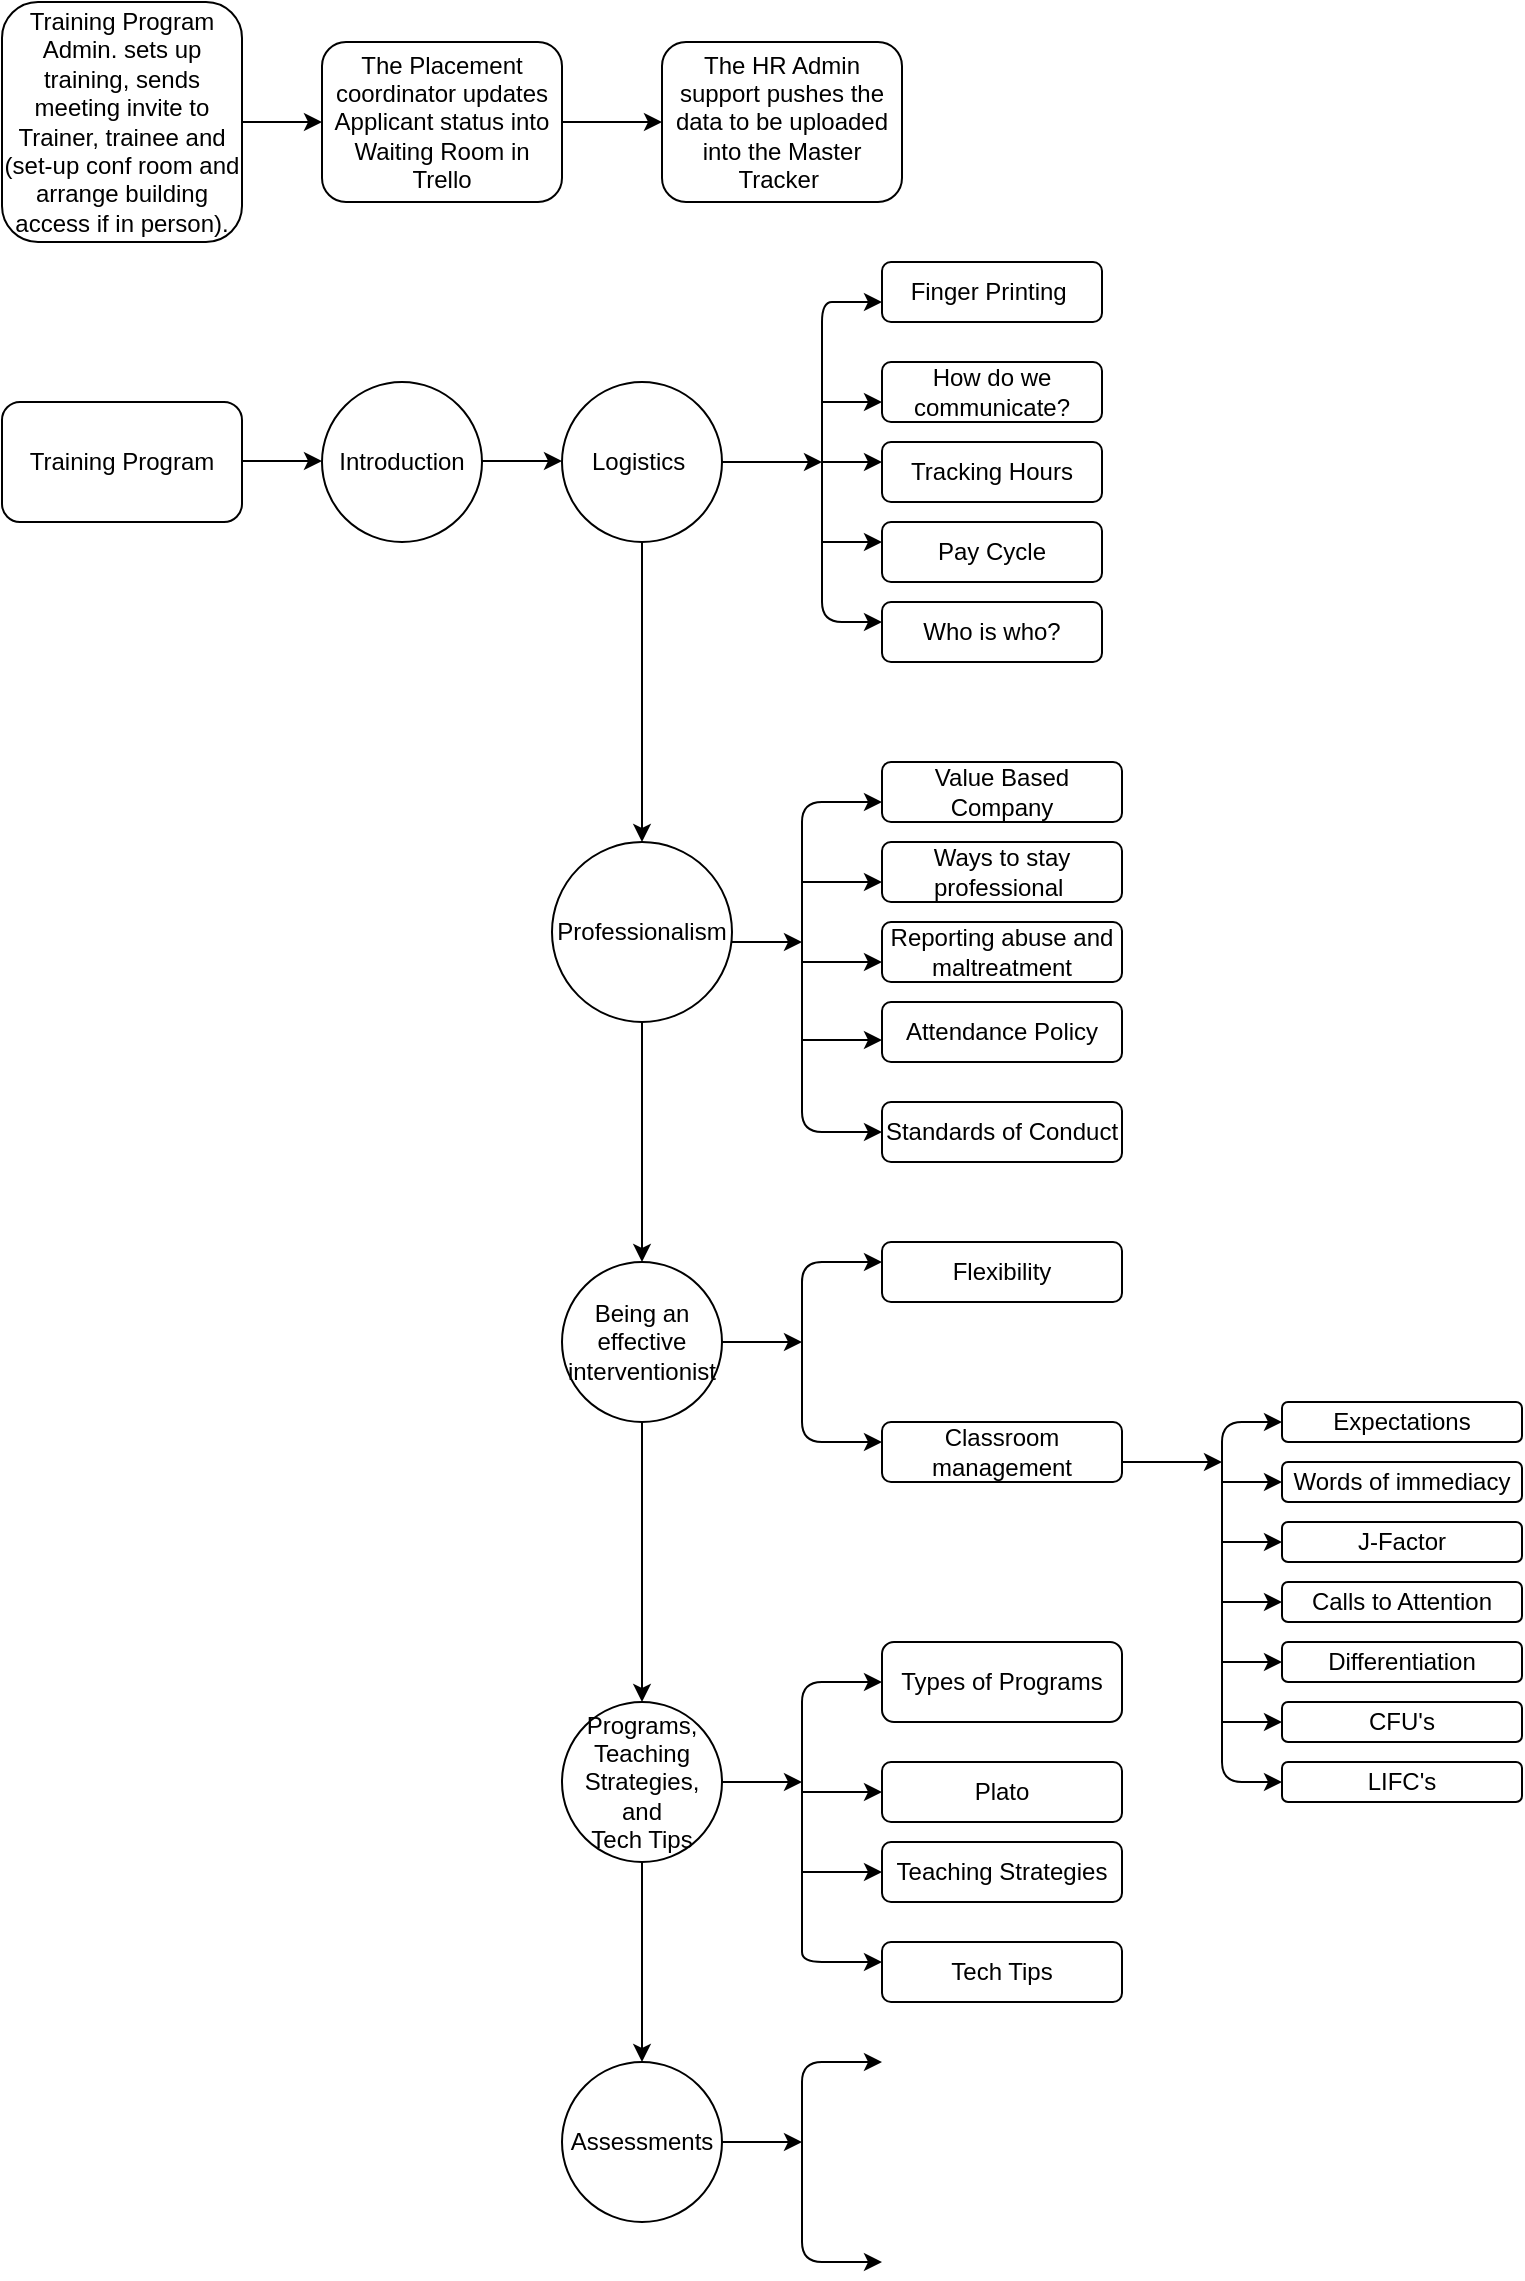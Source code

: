 <mxfile version="14.8.0" type="github">
  <diagram id="scpoPnvaWyOqKvB3ZE4O" name="Page-1">
    <mxGraphModel dx="1022" dy="468" grid="1" gridSize="10" guides="1" tooltips="1" connect="1" arrows="1" fold="1" page="1" pageScale="1" pageWidth="850" pageHeight="1100" math="0" shadow="0">
      <root>
        <mxCell id="0" />
        <mxCell id="1" parent="0" />
        <mxCell id="HFFMxbHn-NCCCKejfwAk-1" value="Training Program Admin. sets up training, sends meeting invite to Trainer, trainee and (set-up conf room and arrange building access if in person)." style="rounded=1;whiteSpace=wrap;html=1;" vertex="1" parent="1">
          <mxGeometry x="40" y="40" width="120" height="120" as="geometry" />
        </mxCell>
        <mxCell id="HFFMxbHn-NCCCKejfwAk-2" value="" style="endArrow=classic;html=1;" edge="1" parent="1">
          <mxGeometry width="50" height="50" relative="1" as="geometry">
            <mxPoint x="160" y="100" as="sourcePoint" />
            <mxPoint x="200" y="100" as="targetPoint" />
          </mxGeometry>
        </mxCell>
        <mxCell id="HFFMxbHn-NCCCKejfwAk-3" value="The Placement coordinator updates Applicant status into Waiting Room in Trello" style="rounded=1;whiteSpace=wrap;html=1;" vertex="1" parent="1">
          <mxGeometry x="200" y="60" width="120" height="80" as="geometry" />
        </mxCell>
        <mxCell id="HFFMxbHn-NCCCKejfwAk-4" value="" style="endArrow=classic;html=1;exitX=1;exitY=0.5;exitDx=0;exitDy=0;" edge="1" parent="1" source="HFFMxbHn-NCCCKejfwAk-3">
          <mxGeometry width="50" height="50" relative="1" as="geometry">
            <mxPoint x="400" y="170" as="sourcePoint" />
            <mxPoint x="370" y="100" as="targetPoint" />
          </mxGeometry>
        </mxCell>
        <mxCell id="HFFMxbHn-NCCCKejfwAk-5" value="The HR Admin support pushes the data to be uploaded into the Master Tracker&amp;nbsp;" style="rounded=1;whiteSpace=wrap;html=1;" vertex="1" parent="1">
          <mxGeometry x="370" y="60" width="120" height="80" as="geometry" />
        </mxCell>
        <mxCell id="HFFMxbHn-NCCCKejfwAk-6" value="Training Program" style="rounded=1;whiteSpace=wrap;html=1;" vertex="1" parent="1">
          <mxGeometry x="40" y="240" width="120" height="60" as="geometry" />
        </mxCell>
        <mxCell id="HFFMxbHn-NCCCKejfwAk-7" value="" style="endArrow=classic;html=1;" edge="1" parent="1">
          <mxGeometry width="50" height="50" relative="1" as="geometry">
            <mxPoint x="160" y="269.5" as="sourcePoint" />
            <mxPoint x="200" y="269.5" as="targetPoint" />
          </mxGeometry>
        </mxCell>
        <mxCell id="HFFMxbHn-NCCCKejfwAk-8" value="Introduction" style="ellipse;whiteSpace=wrap;html=1;aspect=fixed;" vertex="1" parent="1">
          <mxGeometry x="200" y="230" width="80" height="80" as="geometry" />
        </mxCell>
        <mxCell id="HFFMxbHn-NCCCKejfwAk-9" value="" style="endArrow=classic;html=1;" edge="1" parent="1">
          <mxGeometry width="50" height="50" relative="1" as="geometry">
            <mxPoint x="280" y="269.5" as="sourcePoint" />
            <mxPoint x="320" y="269.5" as="targetPoint" />
          </mxGeometry>
        </mxCell>
        <mxCell id="HFFMxbHn-NCCCKejfwAk-10" value="Logistics&amp;nbsp;" style="ellipse;whiteSpace=wrap;html=1;aspect=fixed;" vertex="1" parent="1">
          <mxGeometry x="320" y="230" width="80" height="80" as="geometry" />
        </mxCell>
        <mxCell id="HFFMxbHn-NCCCKejfwAk-11" value="" style="endArrow=classic;html=1;" edge="1" parent="1">
          <mxGeometry width="50" height="50" relative="1" as="geometry">
            <mxPoint x="400" y="270" as="sourcePoint" />
            <mxPoint x="450" y="270" as="targetPoint" />
          </mxGeometry>
        </mxCell>
        <mxCell id="HFFMxbHn-NCCCKejfwAk-12" value="" style="endArrow=classic;html=1;" edge="1" parent="1">
          <mxGeometry width="50" height="50" relative="1" as="geometry">
            <mxPoint x="450" y="280" as="sourcePoint" />
            <mxPoint x="480" y="190" as="targetPoint" />
            <Array as="points">
              <mxPoint x="450" y="190" />
              <mxPoint x="460" y="190" />
            </Array>
          </mxGeometry>
        </mxCell>
        <mxCell id="HFFMxbHn-NCCCKejfwAk-13" value="" style="endArrow=classic;html=1;" edge="1" parent="1">
          <mxGeometry width="50" height="50" relative="1" as="geometry">
            <mxPoint x="450" y="270" as="sourcePoint" />
            <mxPoint x="480" y="350" as="targetPoint" />
            <Array as="points">
              <mxPoint x="450" y="350" />
            </Array>
          </mxGeometry>
        </mxCell>
        <mxCell id="HFFMxbHn-NCCCKejfwAk-14" value="Finger Printing&amp;nbsp;" style="rounded=1;whiteSpace=wrap;html=1;" vertex="1" parent="1">
          <mxGeometry x="480" y="170" width="110" height="30" as="geometry" />
        </mxCell>
        <mxCell id="HFFMxbHn-NCCCKejfwAk-15" value="" style="endArrow=classic;html=1;" edge="1" parent="1">
          <mxGeometry width="50" height="50" relative="1" as="geometry">
            <mxPoint x="450" y="240" as="sourcePoint" />
            <mxPoint x="480" y="240" as="targetPoint" />
          </mxGeometry>
        </mxCell>
        <mxCell id="HFFMxbHn-NCCCKejfwAk-16" value="How do we communicate?" style="rounded=1;whiteSpace=wrap;html=1;" vertex="1" parent="1">
          <mxGeometry x="480" y="220" width="110" height="30" as="geometry" />
        </mxCell>
        <mxCell id="HFFMxbHn-NCCCKejfwAk-17" value="" style="endArrow=classic;html=1;" edge="1" parent="1">
          <mxGeometry width="50" height="50" relative="1" as="geometry">
            <mxPoint x="450" y="310" as="sourcePoint" />
            <mxPoint x="480" y="310" as="targetPoint" />
            <Array as="points">
              <mxPoint x="460" y="310" />
            </Array>
          </mxGeometry>
        </mxCell>
        <mxCell id="HFFMxbHn-NCCCKejfwAk-18" value="Tracking Hours" style="rounded=1;whiteSpace=wrap;html=1;" vertex="1" parent="1">
          <mxGeometry x="480" y="260" width="110" height="30" as="geometry" />
        </mxCell>
        <mxCell id="HFFMxbHn-NCCCKejfwAk-21" value="" style="endArrow=classic;html=1;" edge="1" parent="1">
          <mxGeometry width="50" height="50" relative="1" as="geometry">
            <mxPoint x="450" y="270" as="sourcePoint" />
            <mxPoint x="480" y="270" as="targetPoint" />
          </mxGeometry>
        </mxCell>
        <mxCell id="HFFMxbHn-NCCCKejfwAk-23" value="Pay Cycle" style="rounded=1;whiteSpace=wrap;html=1;" vertex="1" parent="1">
          <mxGeometry x="480" y="300" width="110" height="30" as="geometry" />
        </mxCell>
        <mxCell id="HFFMxbHn-NCCCKejfwAk-24" value="Who is who?" style="rounded=1;whiteSpace=wrap;html=1;" vertex="1" parent="1">
          <mxGeometry x="480" y="340" width="110" height="30" as="geometry" />
        </mxCell>
        <mxCell id="HFFMxbHn-NCCCKejfwAk-25" value="Professionalism" style="ellipse;whiteSpace=wrap;html=1;aspect=fixed;" vertex="1" parent="1">
          <mxGeometry x="315" y="460" width="90" height="90" as="geometry" />
        </mxCell>
        <mxCell id="HFFMxbHn-NCCCKejfwAk-27" value="" style="endArrow=classic;html=1;exitX=0.5;exitY=1;exitDx=0;exitDy=0;entryX=0.5;entryY=0;entryDx=0;entryDy=0;" edge="1" parent="1" source="HFFMxbHn-NCCCKejfwAk-10" target="HFFMxbHn-NCCCKejfwAk-25">
          <mxGeometry width="50" height="50" relative="1" as="geometry">
            <mxPoint x="400" y="430" as="sourcePoint" />
            <mxPoint x="360" y="400" as="targetPoint" />
          </mxGeometry>
        </mxCell>
        <mxCell id="HFFMxbHn-NCCCKejfwAk-28" value="" style="endArrow=classic;html=1;" edge="1" parent="1">
          <mxGeometry width="50" height="50" relative="1" as="geometry">
            <mxPoint x="440" y="510" as="sourcePoint" />
            <mxPoint x="480" y="440" as="targetPoint" />
            <Array as="points">
              <mxPoint x="440" y="440" />
            </Array>
          </mxGeometry>
        </mxCell>
        <mxCell id="HFFMxbHn-NCCCKejfwAk-29" value="" style="endArrow=classic;html=1;" edge="1" parent="1">
          <mxGeometry width="50" height="50" relative="1" as="geometry">
            <mxPoint x="405" y="510" as="sourcePoint" />
            <mxPoint x="440" y="510" as="targetPoint" />
          </mxGeometry>
        </mxCell>
        <mxCell id="HFFMxbHn-NCCCKejfwAk-31" value="" style="endArrow=classic;html=1;entryX=0;entryY=0.5;entryDx=0;entryDy=0;" edge="1" parent="1" target="HFFMxbHn-NCCCKejfwAk-37">
          <mxGeometry width="50" height="50" relative="1" as="geometry">
            <mxPoint x="440" y="510" as="sourcePoint" />
            <mxPoint x="480" y="640" as="targetPoint" />
            <Array as="points">
              <mxPoint x="440" y="605" />
            </Array>
          </mxGeometry>
        </mxCell>
        <mxCell id="HFFMxbHn-NCCCKejfwAk-32" value="" style="endArrow=classic;html=1;" edge="1" parent="1">
          <mxGeometry width="50" height="50" relative="1" as="geometry">
            <mxPoint x="440" y="559" as="sourcePoint" />
            <mxPoint x="480" y="559" as="targetPoint" />
          </mxGeometry>
        </mxCell>
        <mxCell id="HFFMxbHn-NCCCKejfwAk-33" value="" style="endArrow=classic;html=1;" edge="1" parent="1">
          <mxGeometry width="50" height="50" relative="1" as="geometry">
            <mxPoint x="440" y="480" as="sourcePoint" />
            <mxPoint x="480" y="480" as="targetPoint" />
          </mxGeometry>
        </mxCell>
        <mxCell id="HFFMxbHn-NCCCKejfwAk-34" value="Value Based Company" style="rounded=1;whiteSpace=wrap;html=1;" vertex="1" parent="1">
          <mxGeometry x="480" y="420" width="120" height="30" as="geometry" />
        </mxCell>
        <mxCell id="HFFMxbHn-NCCCKejfwAk-35" value="Ways to stay professional&amp;nbsp;" style="rounded=1;whiteSpace=wrap;html=1;" vertex="1" parent="1">
          <mxGeometry x="480" y="460" width="120" height="30" as="geometry" />
        </mxCell>
        <mxCell id="HFFMxbHn-NCCCKejfwAk-36" value="Attendance Policy" style="rounded=1;whiteSpace=wrap;html=1;" vertex="1" parent="1">
          <mxGeometry x="480" y="540" width="120" height="30" as="geometry" />
        </mxCell>
        <mxCell id="HFFMxbHn-NCCCKejfwAk-37" value="Standards of Conduct" style="rounded=1;whiteSpace=wrap;html=1;" vertex="1" parent="1">
          <mxGeometry x="480" y="590" width="120" height="30" as="geometry" />
        </mxCell>
        <mxCell id="HFFMxbHn-NCCCKejfwAk-41" value="" style="endArrow=classic;html=1;" edge="1" parent="1">
          <mxGeometry width="50" height="50" relative="1" as="geometry">
            <mxPoint x="440" y="520" as="sourcePoint" />
            <mxPoint x="480" y="520" as="targetPoint" />
          </mxGeometry>
        </mxCell>
        <mxCell id="HFFMxbHn-NCCCKejfwAk-43" value="Reporting abuse and maltreatment" style="rounded=1;whiteSpace=wrap;html=1;" vertex="1" parent="1">
          <mxGeometry x="480" y="500" width="120" height="30" as="geometry" />
        </mxCell>
        <mxCell id="HFFMxbHn-NCCCKejfwAk-44" value="" style="endArrow=classic;html=1;exitX=0.5;exitY=1;exitDx=0;exitDy=0;" edge="1" parent="1" source="HFFMxbHn-NCCCKejfwAk-25" target="HFFMxbHn-NCCCKejfwAk-45">
          <mxGeometry width="50" height="50" relative="1" as="geometry">
            <mxPoint x="400" y="730" as="sourcePoint" />
            <mxPoint x="360" y="680" as="targetPoint" />
          </mxGeometry>
        </mxCell>
        <mxCell id="HFFMxbHn-NCCCKejfwAk-45" value="Being an effective interventionist" style="ellipse;whiteSpace=wrap;html=1;aspect=fixed;" vertex="1" parent="1">
          <mxGeometry x="320" y="670" width="80" height="80" as="geometry" />
        </mxCell>
        <mxCell id="HFFMxbHn-NCCCKejfwAk-46" value="" style="endArrow=classic;html=1;exitX=1;exitY=0.5;exitDx=0;exitDy=0;" edge="1" parent="1" source="HFFMxbHn-NCCCKejfwAk-45">
          <mxGeometry width="50" height="50" relative="1" as="geometry">
            <mxPoint x="400" y="710" as="sourcePoint" />
            <mxPoint x="440" y="710" as="targetPoint" />
          </mxGeometry>
        </mxCell>
        <mxCell id="HFFMxbHn-NCCCKejfwAk-47" value="" style="endArrow=classic;html=1;" edge="1" parent="1">
          <mxGeometry width="50" height="50" relative="1" as="geometry">
            <mxPoint x="440" y="710" as="sourcePoint" />
            <mxPoint x="480" y="670" as="targetPoint" />
            <Array as="points">
              <mxPoint x="440" y="670" />
            </Array>
          </mxGeometry>
        </mxCell>
        <mxCell id="HFFMxbHn-NCCCKejfwAk-48" value="" style="endArrow=classic;html=1;" edge="1" parent="1">
          <mxGeometry width="50" height="50" relative="1" as="geometry">
            <mxPoint x="440" y="700" as="sourcePoint" />
            <mxPoint x="480" y="760" as="targetPoint" />
            <Array as="points">
              <mxPoint x="440" y="760" />
            </Array>
          </mxGeometry>
        </mxCell>
        <mxCell id="HFFMxbHn-NCCCKejfwAk-49" value="Flexibility" style="rounded=1;whiteSpace=wrap;html=1;" vertex="1" parent="1">
          <mxGeometry x="480" y="660" width="120" height="30" as="geometry" />
        </mxCell>
        <mxCell id="HFFMxbHn-NCCCKejfwAk-50" value="Classroom management" style="rounded=1;whiteSpace=wrap;html=1;" vertex="1" parent="1">
          <mxGeometry x="480" y="750" width="120" height="30" as="geometry" />
        </mxCell>
        <mxCell id="HFFMxbHn-NCCCKejfwAk-52" value="" style="endArrow=classic;html=1;" edge="1" parent="1">
          <mxGeometry width="50" height="50" relative="1" as="geometry">
            <mxPoint x="600" y="770" as="sourcePoint" />
            <mxPoint x="650" y="770" as="targetPoint" />
          </mxGeometry>
        </mxCell>
        <mxCell id="HFFMxbHn-NCCCKejfwAk-53" value="Expectations" style="rounded=1;whiteSpace=wrap;html=1;" vertex="1" parent="1">
          <mxGeometry x="680" y="740" width="120" height="20" as="geometry" />
        </mxCell>
        <mxCell id="HFFMxbHn-NCCCKejfwAk-56" value="Words of immediacy" style="rounded=1;whiteSpace=wrap;html=1;" vertex="1" parent="1">
          <mxGeometry x="680" y="770" width="120" height="20" as="geometry" />
        </mxCell>
        <mxCell id="HFFMxbHn-NCCCKejfwAk-58" value="LIFC&#39;s" style="rounded=1;whiteSpace=wrap;html=1;" vertex="1" parent="1">
          <mxGeometry x="680" y="920" width="120" height="20" as="geometry" />
        </mxCell>
        <mxCell id="HFFMxbHn-NCCCKejfwAk-59" value="J-Factor" style="rounded=1;whiteSpace=wrap;html=1;" vertex="1" parent="1">
          <mxGeometry x="680" y="800" width="120" height="20" as="geometry" />
        </mxCell>
        <mxCell id="HFFMxbHn-NCCCKejfwAk-60" value="CFU&#39;s" style="rounded=1;whiteSpace=wrap;html=1;" vertex="1" parent="1">
          <mxGeometry x="680" y="890" width="120" height="20" as="geometry" />
        </mxCell>
        <mxCell id="HFFMxbHn-NCCCKejfwAk-61" value="Calls to Attention" style="rounded=1;whiteSpace=wrap;html=1;" vertex="1" parent="1">
          <mxGeometry x="680" y="830" width="120" height="20" as="geometry" />
        </mxCell>
        <mxCell id="HFFMxbHn-NCCCKejfwAk-62" value="Differentiation" style="rounded=1;whiteSpace=wrap;html=1;" vertex="1" parent="1">
          <mxGeometry x="680" y="860" width="120" height="20" as="geometry" />
        </mxCell>
        <mxCell id="HFFMxbHn-NCCCKejfwAk-65" value="" style="endArrow=classic;html=1;entryX=0;entryY=0.5;entryDx=0;entryDy=0;" edge="1" parent="1" target="HFFMxbHn-NCCCKejfwAk-53">
          <mxGeometry width="50" height="50" relative="1" as="geometry">
            <mxPoint x="650" y="770" as="sourcePoint" />
            <mxPoint x="700" y="720" as="targetPoint" />
            <Array as="points">
              <mxPoint x="650" y="750" />
            </Array>
          </mxGeometry>
        </mxCell>
        <mxCell id="HFFMxbHn-NCCCKejfwAk-67" value="" style="endArrow=classic;html=1;entryX=0;entryY=0.5;entryDx=0;entryDy=0;" edge="1" parent="1" target="HFFMxbHn-NCCCKejfwAk-58">
          <mxGeometry width="50" height="50" relative="1" as="geometry">
            <mxPoint x="650" y="770" as="sourcePoint" />
            <mxPoint x="650" y="940" as="targetPoint" />
            <Array as="points">
              <mxPoint x="650" y="930" />
            </Array>
          </mxGeometry>
        </mxCell>
        <mxCell id="HFFMxbHn-NCCCKejfwAk-69" value="" style="endArrow=classic;html=1;entryX=0;entryY=0.5;entryDx=0;entryDy=0;" edge="1" parent="1" target="HFFMxbHn-NCCCKejfwAk-56">
          <mxGeometry width="50" height="50" relative="1" as="geometry">
            <mxPoint x="650" y="780" as="sourcePoint" />
            <mxPoint x="700" y="740" as="targetPoint" />
          </mxGeometry>
        </mxCell>
        <mxCell id="HFFMxbHn-NCCCKejfwAk-70" value="" style="endArrow=classic;html=1;entryX=0;entryY=0.5;entryDx=0;entryDy=0;" edge="1" parent="1" target="HFFMxbHn-NCCCKejfwAk-59">
          <mxGeometry width="50" height="50" relative="1" as="geometry">
            <mxPoint x="650" y="810" as="sourcePoint" />
            <mxPoint x="700" y="760" as="targetPoint" />
          </mxGeometry>
        </mxCell>
        <mxCell id="HFFMxbHn-NCCCKejfwAk-71" value="" style="endArrow=classic;html=1;entryX=0;entryY=0.5;entryDx=0;entryDy=0;" edge="1" parent="1" target="HFFMxbHn-NCCCKejfwAk-61">
          <mxGeometry width="50" height="50" relative="1" as="geometry">
            <mxPoint x="650" y="840" as="sourcePoint" />
            <mxPoint x="700" y="790" as="targetPoint" />
          </mxGeometry>
        </mxCell>
        <mxCell id="HFFMxbHn-NCCCKejfwAk-72" value="" style="endArrow=classic;html=1;entryX=0;entryY=0.5;entryDx=0;entryDy=0;" edge="1" parent="1" target="HFFMxbHn-NCCCKejfwAk-62">
          <mxGeometry width="50" height="50" relative="1" as="geometry">
            <mxPoint x="650" y="870" as="sourcePoint" />
            <mxPoint x="700" y="820" as="targetPoint" />
          </mxGeometry>
        </mxCell>
        <mxCell id="HFFMxbHn-NCCCKejfwAk-73" value="" style="endArrow=classic;html=1;entryX=0;entryY=0.5;entryDx=0;entryDy=0;" edge="1" parent="1" target="HFFMxbHn-NCCCKejfwAk-60">
          <mxGeometry width="50" height="50" relative="1" as="geometry">
            <mxPoint x="650" y="900" as="sourcePoint" />
            <mxPoint x="700" y="850" as="targetPoint" />
          </mxGeometry>
        </mxCell>
        <mxCell id="HFFMxbHn-NCCCKejfwAk-74" value="Programs, Teaching Strategies, and &lt;br&gt;Tech Tips" style="ellipse;whiteSpace=wrap;html=1;aspect=fixed;" vertex="1" parent="1">
          <mxGeometry x="320" y="890" width="80" height="80" as="geometry" />
        </mxCell>
        <mxCell id="HFFMxbHn-NCCCKejfwAk-75" value="" style="endArrow=classic;html=1;exitX=0.5;exitY=1;exitDx=0;exitDy=0;entryX=0.5;entryY=0;entryDx=0;entryDy=0;" edge="1" parent="1" source="HFFMxbHn-NCCCKejfwAk-45" target="HFFMxbHn-NCCCKejfwAk-74">
          <mxGeometry width="50" height="50" relative="1" as="geometry">
            <mxPoint x="400" y="940" as="sourcePoint" />
            <mxPoint x="450" y="890" as="targetPoint" />
          </mxGeometry>
        </mxCell>
        <mxCell id="HFFMxbHn-NCCCKejfwAk-76" value="" style="endArrow=classic;html=1;exitX=1;exitY=0.5;exitDx=0;exitDy=0;" edge="1" parent="1" source="HFFMxbHn-NCCCKejfwAk-74">
          <mxGeometry width="50" height="50" relative="1" as="geometry">
            <mxPoint x="400" y="910" as="sourcePoint" />
            <mxPoint x="440" y="930" as="targetPoint" />
          </mxGeometry>
        </mxCell>
        <mxCell id="HFFMxbHn-NCCCKejfwAk-77" value="" style="endArrow=classic;html=1;" edge="1" parent="1">
          <mxGeometry width="50" height="50" relative="1" as="geometry">
            <mxPoint x="440" y="930" as="sourcePoint" />
            <mxPoint x="480" y="880" as="targetPoint" />
            <Array as="points">
              <mxPoint x="440" y="880" />
            </Array>
          </mxGeometry>
        </mxCell>
        <mxCell id="HFFMxbHn-NCCCKejfwAk-78" value="" style="endArrow=classic;html=1;" edge="1" parent="1">
          <mxGeometry width="50" height="50" relative="1" as="geometry">
            <mxPoint x="440" y="930" as="sourcePoint" />
            <mxPoint x="480" y="1020" as="targetPoint" />
            <Array as="points">
              <mxPoint x="440" y="1000" />
              <mxPoint x="440" y="1020" />
            </Array>
          </mxGeometry>
        </mxCell>
        <mxCell id="HFFMxbHn-NCCCKejfwAk-79" value="Types of Programs" style="rounded=1;whiteSpace=wrap;html=1;" vertex="1" parent="1">
          <mxGeometry x="480" y="860" width="120" height="40" as="geometry" />
        </mxCell>
        <mxCell id="HFFMxbHn-NCCCKejfwAk-80" value="Plato" style="rounded=1;whiteSpace=wrap;html=1;" vertex="1" parent="1">
          <mxGeometry x="480" y="920" width="120" height="30" as="geometry" />
        </mxCell>
        <mxCell id="HFFMxbHn-NCCCKejfwAk-81" value="Tech Tips" style="rounded=1;whiteSpace=wrap;html=1;" vertex="1" parent="1">
          <mxGeometry x="480" y="1010" width="120" height="30" as="geometry" />
        </mxCell>
        <mxCell id="HFFMxbHn-NCCCKejfwAk-82" value="Teaching Strategies" style="rounded=1;whiteSpace=wrap;html=1;" vertex="1" parent="1">
          <mxGeometry x="480" y="960" width="120" height="30" as="geometry" />
        </mxCell>
        <mxCell id="HFFMxbHn-NCCCKejfwAk-83" value="" style="endArrow=classic;html=1;entryX=0;entryY=0.5;entryDx=0;entryDy=0;" edge="1" parent="1" target="HFFMxbHn-NCCCKejfwAk-80">
          <mxGeometry width="50" height="50" relative="1" as="geometry">
            <mxPoint x="440" y="935" as="sourcePoint" />
            <mxPoint x="490" y="890" as="targetPoint" />
            <Array as="points" />
          </mxGeometry>
        </mxCell>
        <mxCell id="HFFMxbHn-NCCCKejfwAk-84" value="" style="endArrow=classic;html=1;entryX=0;entryY=0.5;entryDx=0;entryDy=0;" edge="1" parent="1" target="HFFMxbHn-NCCCKejfwAk-82">
          <mxGeometry width="50" height="50" relative="1" as="geometry">
            <mxPoint x="440" y="975" as="sourcePoint" />
            <mxPoint x="490" y="930" as="targetPoint" />
          </mxGeometry>
        </mxCell>
        <mxCell id="HFFMxbHn-NCCCKejfwAk-85" value="Assessments" style="ellipse;whiteSpace=wrap;html=1;aspect=fixed;" vertex="1" parent="1">
          <mxGeometry x="320" y="1070" width="80" height="80" as="geometry" />
        </mxCell>
        <mxCell id="HFFMxbHn-NCCCKejfwAk-86" value="" style="endArrow=classic;html=1;exitX=0.5;exitY=1;exitDx=0;exitDy=0;entryX=0.5;entryY=0;entryDx=0;entryDy=0;" edge="1" parent="1" source="HFFMxbHn-NCCCKejfwAk-74" target="HFFMxbHn-NCCCKejfwAk-85">
          <mxGeometry width="50" height="50" relative="1" as="geometry">
            <mxPoint x="400" y="1030" as="sourcePoint" />
            <mxPoint x="450" y="980" as="targetPoint" />
          </mxGeometry>
        </mxCell>
        <mxCell id="HFFMxbHn-NCCCKejfwAk-87" value="" style="endArrow=classic;html=1;" edge="1" parent="1">
          <mxGeometry width="50" height="50" relative="1" as="geometry">
            <mxPoint x="400" y="1110" as="sourcePoint" />
            <mxPoint x="440" y="1110" as="targetPoint" />
          </mxGeometry>
        </mxCell>
        <mxCell id="HFFMxbHn-NCCCKejfwAk-88" value="" style="endArrow=classic;html=1;" edge="1" parent="1">
          <mxGeometry width="50" height="50" relative="1" as="geometry">
            <mxPoint x="440" y="1110" as="sourcePoint" />
            <mxPoint x="480" y="1070" as="targetPoint" />
            <Array as="points">
              <mxPoint x="440" y="1070" />
              <mxPoint x="460" y="1070" />
            </Array>
          </mxGeometry>
        </mxCell>
        <mxCell id="HFFMxbHn-NCCCKejfwAk-89" value="" style="endArrow=classic;html=1;" edge="1" parent="1">
          <mxGeometry width="50" height="50" relative="1" as="geometry">
            <mxPoint x="440" y="1110" as="sourcePoint" />
            <mxPoint x="480" y="1170" as="targetPoint" />
            <Array as="points">
              <mxPoint x="440" y="1170" />
            </Array>
          </mxGeometry>
        </mxCell>
      </root>
    </mxGraphModel>
  </diagram>
</mxfile>
